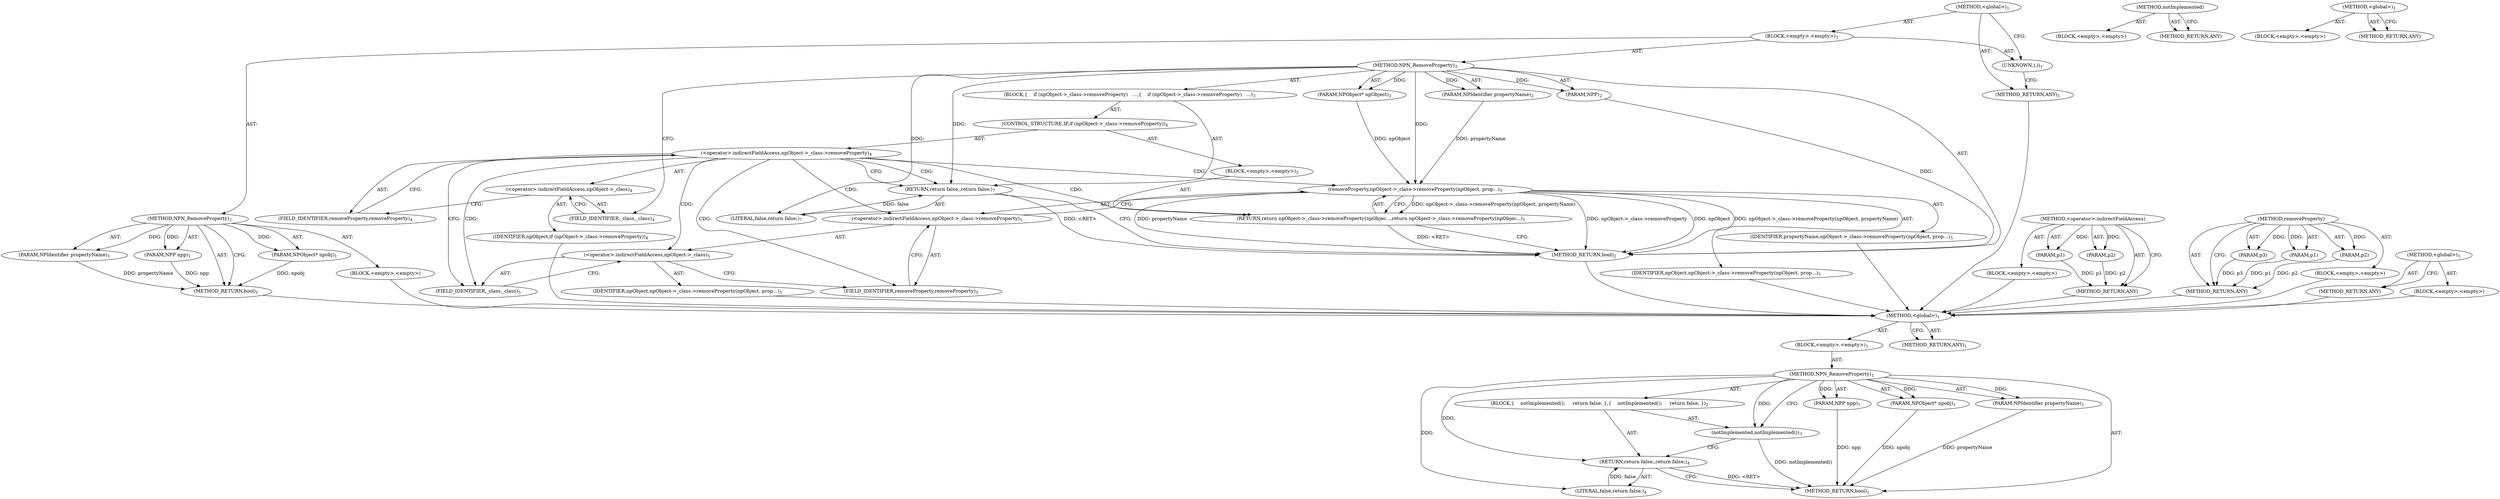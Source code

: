 digraph "NPN_RemoveProperty" {
vulnerable_6 [label=<(METHOD,&lt;global&gt;)<SUB>1</SUB>>];
vulnerable_7 [label=<(BLOCK,&lt;empty&gt;,&lt;empty&gt;)<SUB>1</SUB>>];
vulnerable_8 [label=<(METHOD,NPN_RemoveProperty)<SUB>1</SUB>>];
vulnerable_9 [label=<(PARAM,NPP npp)<SUB>1</SUB>>];
vulnerable_10 [label=<(PARAM,NPObject* npobj)<SUB>1</SUB>>];
vulnerable_11 [label=<(PARAM,NPIdentifier propertyName)<SUB>1</SUB>>];
vulnerable_12 [label=<(BLOCK,{
    notImplemented();
     return false;
 },{
    notImplemented();
     return false;
 })<SUB>2</SUB>>];
vulnerable_13 [label=<(notImplemented,notImplemented())<SUB>3</SUB>>];
vulnerable_14 [label=<(RETURN,return false;,return false;)<SUB>4</SUB>>];
vulnerable_15 [label=<(LITERAL,false,return false;)<SUB>4</SUB>>];
vulnerable_16 [label=<(METHOD_RETURN,bool)<SUB>1</SUB>>];
vulnerable_18 [label=<(METHOD_RETURN,ANY)<SUB>1</SUB>>];
vulnerable_39 [label=<(METHOD,notImplemented)>];
vulnerable_40 [label=<(BLOCK,&lt;empty&gt;,&lt;empty&gt;)>];
vulnerable_41 [label=<(METHOD_RETURN,ANY)>];
vulnerable_33 [label=<(METHOD,&lt;global&gt;)<SUB>1</SUB>>];
vulnerable_34 [label=<(BLOCK,&lt;empty&gt;,&lt;empty&gt;)>];
vulnerable_35 [label=<(METHOD_RETURN,ANY)>];
fixed_6 [label=<(METHOD,&lt;global&gt;)<SUB>1</SUB>>];
fixed_7 [label=<(BLOCK,&lt;empty&gt;,&lt;empty&gt;)<SUB>1</SUB>>];
fixed_8 [label=<(METHOD,NPN_RemoveProperty)<SUB>1</SUB>>];
fixed_9 [label=<(PARAM,NPP npp)<SUB>1</SUB>>];
fixed_10 [label=<(PARAM,NPObject* npobj)<SUB>1</SUB>>];
fixed_11 [label=<(PARAM,NPIdentifier propertyName)<SUB>1</SUB>>];
fixed_12 [label=<(BLOCK,&lt;empty&gt;,&lt;empty&gt;)>];
fixed_13 [label=<(METHOD_RETURN,bool)<SUB>1</SUB>>];
fixed_15 [label=<(UNKNOWN,),))<SUB>1</SUB>>];
fixed_16 [label=<(METHOD,NPN_RemoveProperty)<SUB>2</SUB>>];
fixed_17 [label=<(PARAM,NPP)<SUB>2</SUB>>];
fixed_18 [label=<(PARAM,NPObject* npObject)<SUB>2</SUB>>];
fixed_19 [label=<(PARAM,NPIdentifier propertyName)<SUB>2</SUB>>];
fixed_20 [label=<(BLOCK,{
    if (npObject-&gt;_class-&gt;removeProperty)
   ...,{
    if (npObject-&gt;_class-&gt;removeProperty)
   ...)<SUB>3</SUB>>];
fixed_21 [label=<(CONTROL_STRUCTURE,IF,if (npObject-&gt;_class-&gt;removeProperty))<SUB>4</SUB>>];
fixed_22 [label=<(&lt;operator&gt;.indirectFieldAccess,npObject-&gt;_class-&gt;removeProperty)<SUB>4</SUB>>];
fixed_23 [label=<(&lt;operator&gt;.indirectFieldAccess,npObject-&gt;_class)<SUB>4</SUB>>];
fixed_24 [label=<(IDENTIFIER,npObject,if (npObject-&gt;_class-&gt;removeProperty))<SUB>4</SUB>>];
fixed_25 [label=<(FIELD_IDENTIFIER,_class,_class)<SUB>4</SUB>>];
fixed_26 [label=<(FIELD_IDENTIFIER,removeProperty,removeProperty)<SUB>4</SUB>>];
fixed_27 [label=<(BLOCK,&lt;empty&gt;,&lt;empty&gt;)<SUB>5</SUB>>];
fixed_28 [label=<(RETURN,return npObject-&gt;_class-&gt;removeProperty(npObjec...,return npObject-&gt;_class-&gt;removeProperty(npObjec...)<SUB>5</SUB>>];
fixed_29 [label=<(removeProperty,npObject-&gt;_class-&gt;removeProperty(npObject, prop...)<SUB>5</SUB>>];
fixed_30 [label=<(&lt;operator&gt;.indirectFieldAccess,npObject-&gt;_class-&gt;removeProperty)<SUB>5</SUB>>];
fixed_31 [label=<(&lt;operator&gt;.indirectFieldAccess,npObject-&gt;_class)<SUB>5</SUB>>];
fixed_32 [label=<(IDENTIFIER,npObject,npObject-&gt;_class-&gt;removeProperty(npObject, prop...)<SUB>5</SUB>>];
fixed_33 [label=<(FIELD_IDENTIFIER,_class,_class)<SUB>5</SUB>>];
fixed_34 [label=<(FIELD_IDENTIFIER,removeProperty,removeProperty)<SUB>5</SUB>>];
fixed_35 [label=<(IDENTIFIER,npObject,npObject-&gt;_class-&gt;removeProperty(npObject, prop...)<SUB>5</SUB>>];
fixed_36 [label=<(IDENTIFIER,propertyName,npObject-&gt;_class-&gt;removeProperty(npObject, prop...)<SUB>5</SUB>>];
fixed_37 [label=<(RETURN,return false;,return false;)<SUB>7</SUB>>];
fixed_38 [label=<(LITERAL,false,return false;)<SUB>7</SUB>>];
fixed_39 [label=<(METHOD_RETURN,bool)<SUB>2</SUB>>];
fixed_41 [label=<(METHOD_RETURN,ANY)<SUB>1</SUB>>];
fixed_62 [label=<(METHOD,&lt;operator&gt;.indirectFieldAccess)>];
fixed_63 [label=<(PARAM,p1)>];
fixed_64 [label=<(PARAM,p2)>];
fixed_65 [label=<(BLOCK,&lt;empty&gt;,&lt;empty&gt;)>];
fixed_66 [label=<(METHOD_RETURN,ANY)>];
fixed_67 [label=<(METHOD,removeProperty)>];
fixed_68 [label=<(PARAM,p1)>];
fixed_69 [label=<(PARAM,p2)>];
fixed_70 [label=<(PARAM,p3)>];
fixed_71 [label=<(BLOCK,&lt;empty&gt;,&lt;empty&gt;)>];
fixed_72 [label=<(METHOD_RETURN,ANY)>];
fixed_56 [label=<(METHOD,&lt;global&gt;)<SUB>1</SUB>>];
fixed_57 [label=<(BLOCK,&lt;empty&gt;,&lt;empty&gt;)>];
fixed_58 [label=<(METHOD_RETURN,ANY)>];
vulnerable_6 -> vulnerable_7  [key=0, label="AST: "];
vulnerable_6 -> vulnerable_18  [key=0, label="AST: "];
vulnerable_6 -> vulnerable_18  [key=1, label="CFG: "];
vulnerable_7 -> vulnerable_8  [key=0, label="AST: "];
vulnerable_8 -> vulnerable_9  [key=0, label="AST: "];
vulnerable_8 -> vulnerable_9  [key=1, label="DDG: "];
vulnerable_8 -> vulnerable_10  [key=0, label="AST: "];
vulnerable_8 -> vulnerable_10  [key=1, label="DDG: "];
vulnerable_8 -> vulnerable_11  [key=0, label="AST: "];
vulnerable_8 -> vulnerable_11  [key=1, label="DDG: "];
vulnerable_8 -> vulnerable_12  [key=0, label="AST: "];
vulnerable_8 -> vulnerable_16  [key=0, label="AST: "];
vulnerable_8 -> vulnerable_13  [key=0, label="CFG: "];
vulnerable_8 -> vulnerable_13  [key=1, label="DDG: "];
vulnerable_8 -> vulnerable_14  [key=0, label="DDG: "];
vulnerable_8 -> vulnerable_15  [key=0, label="DDG: "];
vulnerable_9 -> vulnerable_16  [key=0, label="DDG: npp"];
vulnerable_10 -> vulnerable_16  [key=0, label="DDG: npobj"];
vulnerable_11 -> vulnerable_16  [key=0, label="DDG: propertyName"];
vulnerable_12 -> vulnerable_13  [key=0, label="AST: "];
vulnerable_12 -> vulnerable_14  [key=0, label="AST: "];
vulnerable_13 -> vulnerable_14  [key=0, label="CFG: "];
vulnerable_13 -> vulnerable_16  [key=0, label="DDG: notImplemented()"];
vulnerable_14 -> vulnerable_15  [key=0, label="AST: "];
vulnerable_14 -> vulnerable_16  [key=0, label="CFG: "];
vulnerable_14 -> vulnerable_16  [key=1, label="DDG: &lt;RET&gt;"];
vulnerable_15 -> vulnerable_14  [key=0, label="DDG: false"];
vulnerable_39 -> vulnerable_40  [key=0, label="AST: "];
vulnerable_39 -> vulnerable_41  [key=0, label="AST: "];
vulnerable_39 -> vulnerable_41  [key=1, label="CFG: "];
vulnerable_33 -> vulnerable_34  [key=0, label="AST: "];
vulnerable_33 -> vulnerable_35  [key=0, label="AST: "];
vulnerable_33 -> vulnerable_35  [key=1, label="CFG: "];
fixed_6 -> fixed_7  [key=0, label="AST: "];
fixed_6 -> fixed_41  [key=0, label="AST: "];
fixed_6 -> fixed_15  [key=0, label="CFG: "];
fixed_7 -> fixed_8  [key=0, label="AST: "];
fixed_7 -> fixed_15  [key=0, label="AST: "];
fixed_7 -> fixed_16  [key=0, label="AST: "];
fixed_8 -> fixed_9  [key=0, label="AST: "];
fixed_8 -> fixed_9  [key=1, label="DDG: "];
fixed_8 -> fixed_10  [key=0, label="AST: "];
fixed_8 -> fixed_10  [key=1, label="DDG: "];
fixed_8 -> fixed_11  [key=0, label="AST: "];
fixed_8 -> fixed_11  [key=1, label="DDG: "];
fixed_8 -> fixed_12  [key=0, label="AST: "];
fixed_8 -> fixed_13  [key=0, label="AST: "];
fixed_8 -> fixed_13  [key=1, label="CFG: "];
fixed_9 -> fixed_13  [key=0, label="DDG: npp"];
fixed_10 -> fixed_13  [key=0, label="DDG: npobj"];
fixed_11 -> fixed_13  [key=0, label="DDG: propertyName"];
fixed_12 -> vulnerable_6  [key=0];
fixed_13 -> vulnerable_6  [key=0];
fixed_15 -> fixed_41  [key=0, label="CFG: "];
fixed_16 -> fixed_17  [key=0, label="AST: "];
fixed_16 -> fixed_17  [key=1, label="DDG: "];
fixed_16 -> fixed_18  [key=0, label="AST: "];
fixed_16 -> fixed_18  [key=1, label="DDG: "];
fixed_16 -> fixed_19  [key=0, label="AST: "];
fixed_16 -> fixed_19  [key=1, label="DDG: "];
fixed_16 -> fixed_20  [key=0, label="AST: "];
fixed_16 -> fixed_39  [key=0, label="AST: "];
fixed_16 -> fixed_25  [key=0, label="CFG: "];
fixed_16 -> fixed_37  [key=0, label="DDG: "];
fixed_16 -> fixed_38  [key=0, label="DDG: "];
fixed_16 -> fixed_29  [key=0, label="DDG: "];
fixed_17 -> fixed_39  [key=0, label="DDG: "];
fixed_18 -> fixed_29  [key=0, label="DDG: npObject"];
fixed_19 -> fixed_29  [key=0, label="DDG: propertyName"];
fixed_20 -> fixed_21  [key=0, label="AST: "];
fixed_20 -> fixed_37  [key=0, label="AST: "];
fixed_21 -> fixed_22  [key=0, label="AST: "];
fixed_21 -> fixed_27  [key=0, label="AST: "];
fixed_22 -> fixed_23  [key=0, label="AST: "];
fixed_22 -> fixed_26  [key=0, label="AST: "];
fixed_22 -> fixed_33  [key=0, label="CFG: "];
fixed_22 -> fixed_33  [key=1, label="CDG: "];
fixed_22 -> fixed_37  [key=0, label="CFG: "];
fixed_22 -> fixed_37  [key=1, label="CDG: "];
fixed_22 -> fixed_30  [key=0, label="CDG: "];
fixed_22 -> fixed_29  [key=0, label="CDG: "];
fixed_22 -> fixed_34  [key=0, label="CDG: "];
fixed_22 -> fixed_28  [key=0, label="CDG: "];
fixed_22 -> fixed_31  [key=0, label="CDG: "];
fixed_23 -> fixed_24  [key=0, label="AST: "];
fixed_23 -> fixed_25  [key=0, label="AST: "];
fixed_23 -> fixed_26  [key=0, label="CFG: "];
fixed_24 -> vulnerable_6  [key=0];
fixed_25 -> fixed_23  [key=0, label="CFG: "];
fixed_26 -> fixed_22  [key=0, label="CFG: "];
fixed_27 -> fixed_28  [key=0, label="AST: "];
fixed_28 -> fixed_29  [key=0, label="AST: "];
fixed_28 -> fixed_39  [key=0, label="CFG: "];
fixed_28 -> fixed_39  [key=1, label="DDG: &lt;RET&gt;"];
fixed_29 -> fixed_30  [key=0, label="AST: "];
fixed_29 -> fixed_35  [key=0, label="AST: "];
fixed_29 -> fixed_36  [key=0, label="AST: "];
fixed_29 -> fixed_28  [key=0, label="CFG: "];
fixed_29 -> fixed_28  [key=1, label="DDG: npObject-&gt;_class-&gt;removeProperty(npObject, propertyName)"];
fixed_29 -> fixed_39  [key=0, label="DDG: npObject-&gt;_class-&gt;removeProperty"];
fixed_29 -> fixed_39  [key=1, label="DDG: npObject"];
fixed_29 -> fixed_39  [key=2, label="DDG: propertyName"];
fixed_29 -> fixed_39  [key=3, label="DDG: npObject-&gt;_class-&gt;removeProperty(npObject, propertyName)"];
fixed_30 -> fixed_31  [key=0, label="AST: "];
fixed_30 -> fixed_34  [key=0, label="AST: "];
fixed_30 -> fixed_29  [key=0, label="CFG: "];
fixed_31 -> fixed_32  [key=0, label="AST: "];
fixed_31 -> fixed_33  [key=0, label="AST: "];
fixed_31 -> fixed_34  [key=0, label="CFG: "];
fixed_32 -> vulnerable_6  [key=0];
fixed_33 -> fixed_31  [key=0, label="CFG: "];
fixed_34 -> fixed_30  [key=0, label="CFG: "];
fixed_35 -> vulnerable_6  [key=0];
fixed_36 -> vulnerable_6  [key=0];
fixed_37 -> fixed_38  [key=0, label="AST: "];
fixed_37 -> fixed_39  [key=0, label="CFG: "];
fixed_37 -> fixed_39  [key=1, label="DDG: &lt;RET&gt;"];
fixed_38 -> fixed_37  [key=0, label="DDG: false"];
fixed_39 -> vulnerable_6  [key=0];
fixed_41 -> vulnerable_6  [key=0];
fixed_62 -> fixed_63  [key=0, label="AST: "];
fixed_62 -> fixed_63  [key=1, label="DDG: "];
fixed_62 -> fixed_65  [key=0, label="AST: "];
fixed_62 -> fixed_64  [key=0, label="AST: "];
fixed_62 -> fixed_64  [key=1, label="DDG: "];
fixed_62 -> fixed_66  [key=0, label="AST: "];
fixed_62 -> fixed_66  [key=1, label="CFG: "];
fixed_63 -> fixed_66  [key=0, label="DDG: p1"];
fixed_64 -> fixed_66  [key=0, label="DDG: p2"];
fixed_65 -> vulnerable_6  [key=0];
fixed_66 -> vulnerable_6  [key=0];
fixed_67 -> fixed_68  [key=0, label="AST: "];
fixed_67 -> fixed_68  [key=1, label="DDG: "];
fixed_67 -> fixed_71  [key=0, label="AST: "];
fixed_67 -> fixed_69  [key=0, label="AST: "];
fixed_67 -> fixed_69  [key=1, label="DDG: "];
fixed_67 -> fixed_72  [key=0, label="AST: "];
fixed_67 -> fixed_72  [key=1, label="CFG: "];
fixed_67 -> fixed_70  [key=0, label="AST: "];
fixed_67 -> fixed_70  [key=1, label="DDG: "];
fixed_68 -> fixed_72  [key=0, label="DDG: p1"];
fixed_69 -> fixed_72  [key=0, label="DDG: p2"];
fixed_70 -> fixed_72  [key=0, label="DDG: p3"];
fixed_71 -> vulnerable_6  [key=0];
fixed_72 -> vulnerable_6  [key=0];
fixed_56 -> fixed_57  [key=0, label="AST: "];
fixed_56 -> fixed_58  [key=0, label="AST: "];
fixed_56 -> fixed_58  [key=1, label="CFG: "];
fixed_57 -> vulnerable_6  [key=0];
fixed_58 -> vulnerable_6  [key=0];
}
